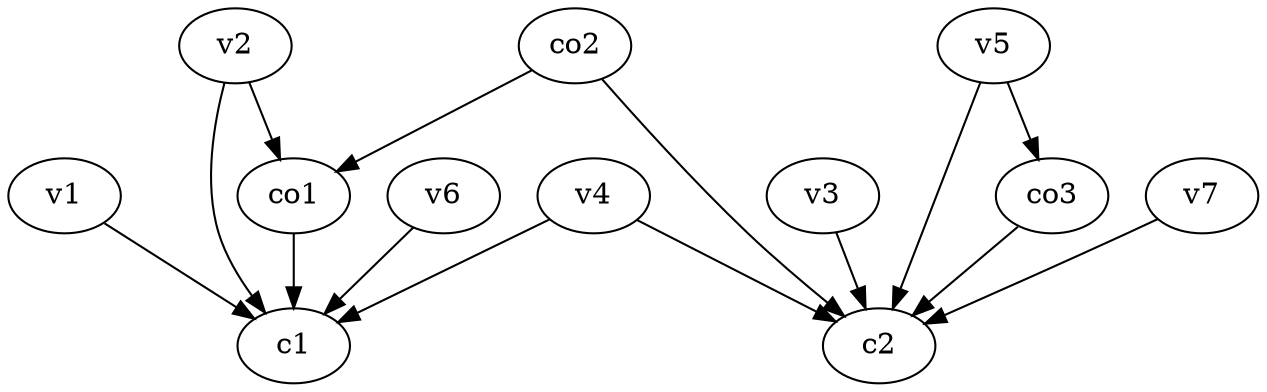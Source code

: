 strict digraph  {
c1;
c2;
v1;
v2;
v3;
v4;
v5;
v6;
v7;
co1;
co2;
co3;
v1 -> c1  [weight=1];
v2 -> c1  [weight=1];
v2 -> co1  [weight=1];
v3 -> c2  [weight=1];
v4 -> c2  [weight=1];
v4 -> c1  [weight=1];
v5 -> c2  [weight=1];
v5 -> co3  [weight=1];
v6 -> c1  [weight=1];
v7 -> c2  [weight=1];
co1 -> c1  [weight=1];
co2 -> c2  [weight=1];
co2 -> co1  [weight=1];
co3 -> c2  [weight=1];
}
